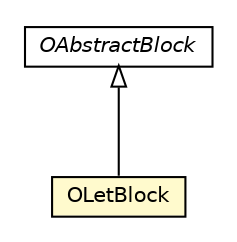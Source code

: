 #!/usr/local/bin/dot
#
# Class diagram 
# Generated by UMLGraph version R5_6-24-gf6e263 (http://www.umlgraph.org/)
#

digraph G {
	edge [fontname="Helvetica",fontsize=10,labelfontname="Helvetica",labelfontsize=10];
	node [fontname="Helvetica",fontsize=10,shape=plaintext];
	nodesep=0.25;
	ranksep=0.5;
	// com.orientechnologies.orient.etl.block.OAbstractBlock
	c2261806 [label=<<table title="com.orientechnologies.orient.etl.block.OAbstractBlock" border="0" cellborder="1" cellspacing="0" cellpadding="2" port="p" href="./OAbstractBlock.html">
		<tr><td><table border="0" cellspacing="0" cellpadding="1">
<tr><td align="center" balign="center"><font face="Helvetica-Oblique"> OAbstractBlock </font></td></tr>
		</table></td></tr>
		</table>>, URL="./OAbstractBlock.html", fontname="Helvetica", fontcolor="black", fontsize=10.0];
	// com.orientechnologies.orient.etl.block.OLetBlock
	c2261807 [label=<<table title="com.orientechnologies.orient.etl.block.OLetBlock" border="0" cellborder="1" cellspacing="0" cellpadding="2" port="p" bgcolor="lemonChiffon" href="./OLetBlock.html">
		<tr><td><table border="0" cellspacing="0" cellpadding="1">
<tr><td align="center" balign="center"> OLetBlock </td></tr>
		</table></td></tr>
		</table>>, URL="./OLetBlock.html", fontname="Helvetica", fontcolor="black", fontsize=10.0];
	//com.orientechnologies.orient.etl.block.OLetBlock extends com.orientechnologies.orient.etl.block.OAbstractBlock
	c2261806:p -> c2261807:p [dir=back,arrowtail=empty];
}

